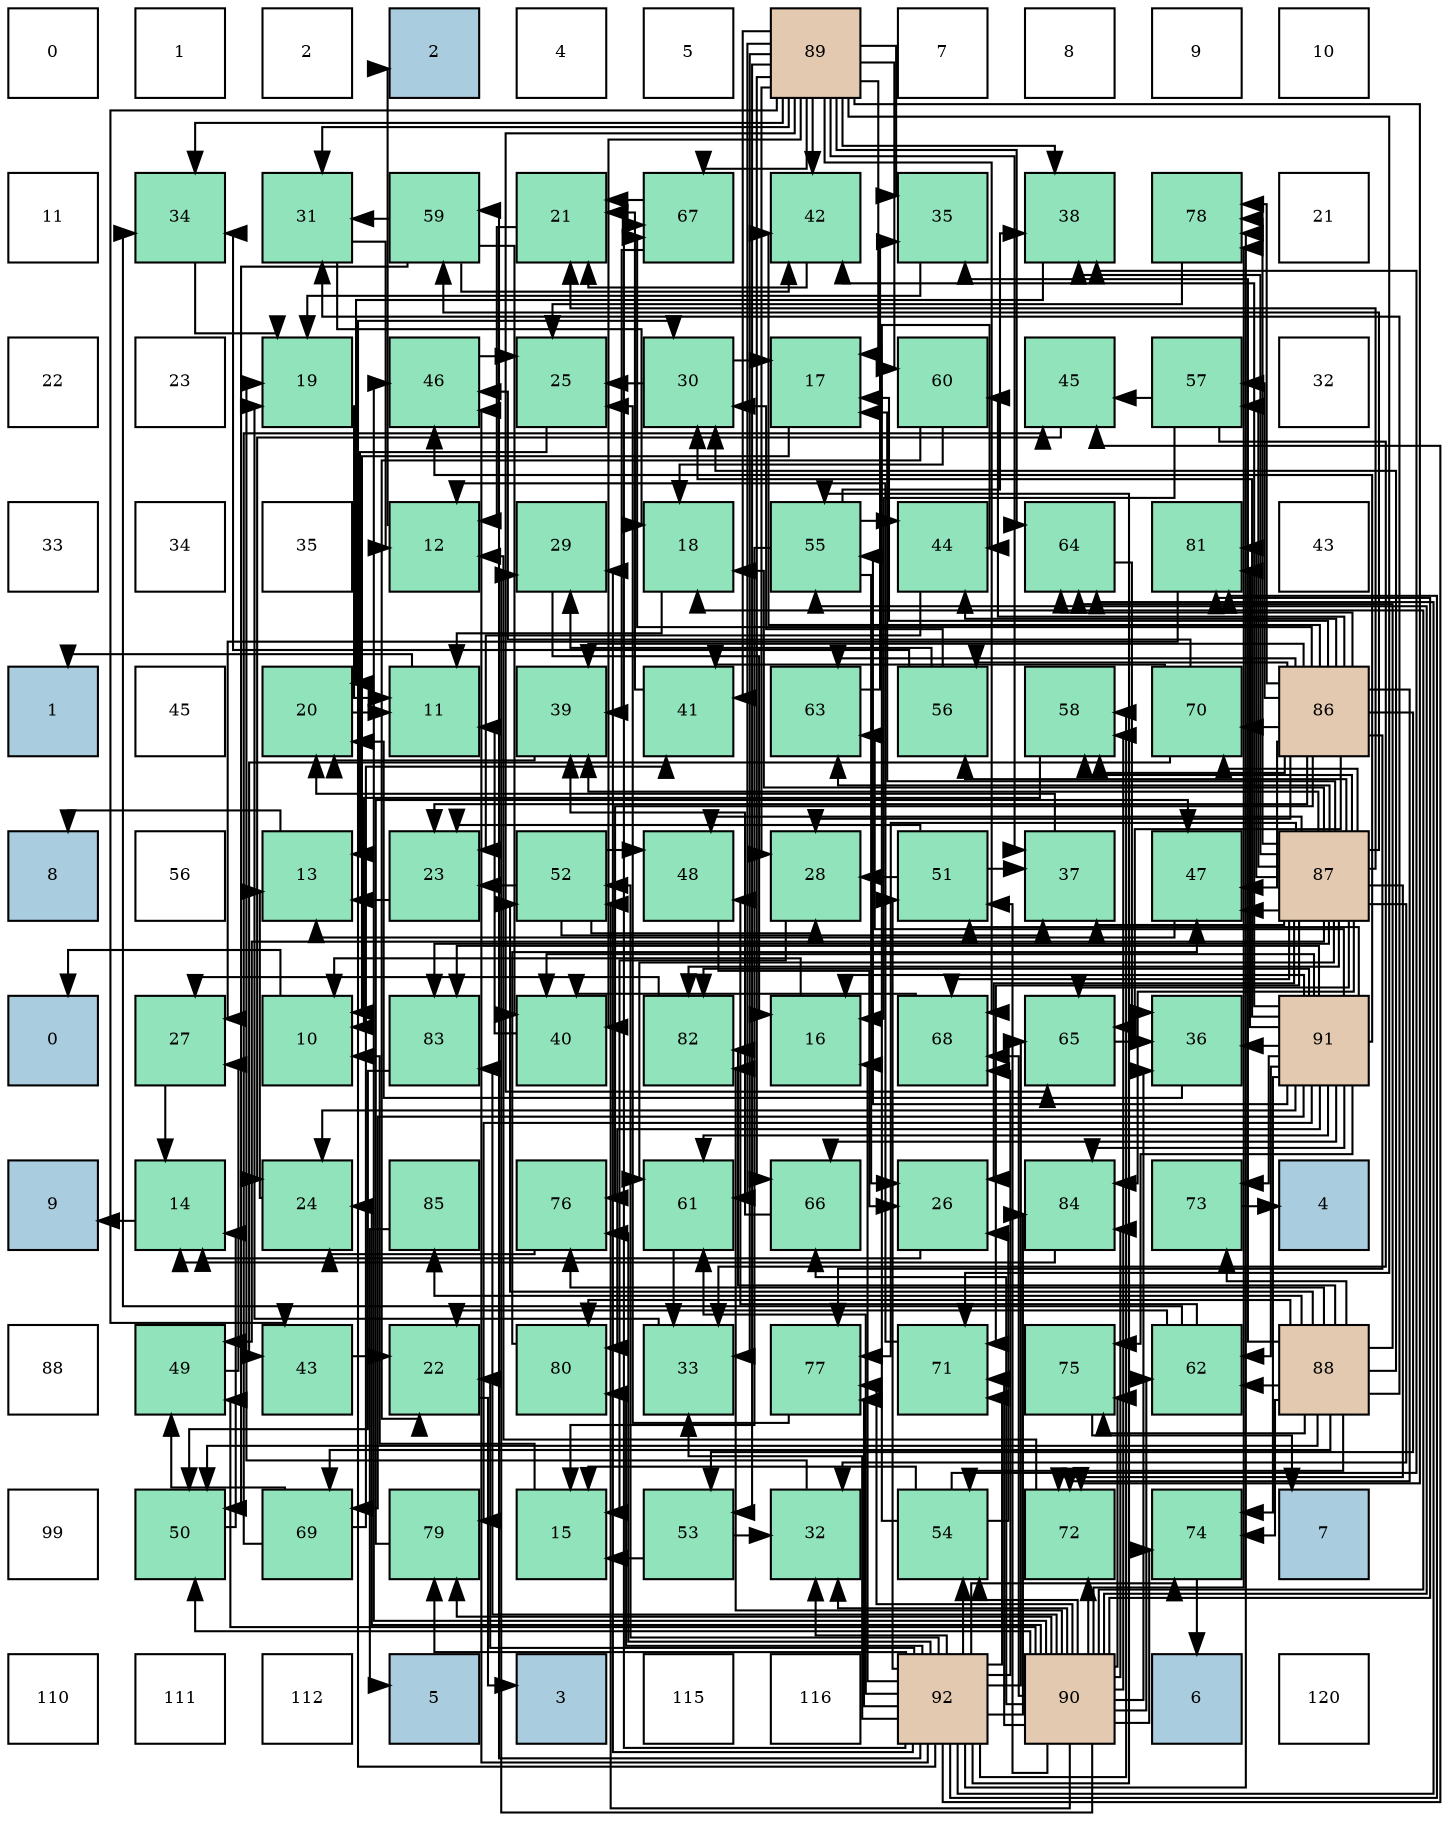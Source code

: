 digraph layout{
 rankdir=TB;
 splines=ortho;
 node [style=filled shape=square fixedsize=true width=0.6];
0[label="0", fontsize=8, fillcolor="#ffffff"];
1[label="1", fontsize=8, fillcolor="#ffffff"];
2[label="2", fontsize=8, fillcolor="#ffffff"];
3[label="2", fontsize=8, fillcolor="#a9ccde"];
4[label="4", fontsize=8, fillcolor="#ffffff"];
5[label="5", fontsize=8, fillcolor="#ffffff"];
6[label="89", fontsize=8, fillcolor="#e3c9af"];
7[label="7", fontsize=8, fillcolor="#ffffff"];
8[label="8", fontsize=8, fillcolor="#ffffff"];
9[label="9", fontsize=8, fillcolor="#ffffff"];
10[label="10", fontsize=8, fillcolor="#ffffff"];
11[label="11", fontsize=8, fillcolor="#ffffff"];
12[label="34", fontsize=8, fillcolor="#91e3bb"];
13[label="31", fontsize=8, fillcolor="#91e3bb"];
14[label="59", fontsize=8, fillcolor="#91e3bb"];
15[label="21", fontsize=8, fillcolor="#91e3bb"];
16[label="67", fontsize=8, fillcolor="#91e3bb"];
17[label="42", fontsize=8, fillcolor="#91e3bb"];
18[label="35", fontsize=8, fillcolor="#91e3bb"];
19[label="38", fontsize=8, fillcolor="#91e3bb"];
20[label="78", fontsize=8, fillcolor="#91e3bb"];
21[label="21", fontsize=8, fillcolor="#ffffff"];
22[label="22", fontsize=8, fillcolor="#ffffff"];
23[label="23", fontsize=8, fillcolor="#ffffff"];
24[label="19", fontsize=8, fillcolor="#91e3bb"];
25[label="46", fontsize=8, fillcolor="#91e3bb"];
26[label="25", fontsize=8, fillcolor="#91e3bb"];
27[label="30", fontsize=8, fillcolor="#91e3bb"];
28[label="17", fontsize=8, fillcolor="#91e3bb"];
29[label="60", fontsize=8, fillcolor="#91e3bb"];
30[label="45", fontsize=8, fillcolor="#91e3bb"];
31[label="57", fontsize=8, fillcolor="#91e3bb"];
32[label="32", fontsize=8, fillcolor="#ffffff"];
33[label="33", fontsize=8, fillcolor="#ffffff"];
34[label="34", fontsize=8, fillcolor="#ffffff"];
35[label="35", fontsize=8, fillcolor="#ffffff"];
36[label="12", fontsize=8, fillcolor="#91e3bb"];
37[label="29", fontsize=8, fillcolor="#91e3bb"];
38[label="18", fontsize=8, fillcolor="#91e3bb"];
39[label="55", fontsize=8, fillcolor="#91e3bb"];
40[label="44", fontsize=8, fillcolor="#91e3bb"];
41[label="64", fontsize=8, fillcolor="#91e3bb"];
42[label="81", fontsize=8, fillcolor="#91e3bb"];
43[label="43", fontsize=8, fillcolor="#ffffff"];
44[label="1", fontsize=8, fillcolor="#a9ccde"];
45[label="45", fontsize=8, fillcolor="#ffffff"];
46[label="20", fontsize=8, fillcolor="#91e3bb"];
47[label="11", fontsize=8, fillcolor="#91e3bb"];
48[label="39", fontsize=8, fillcolor="#91e3bb"];
49[label="41", fontsize=8, fillcolor="#91e3bb"];
50[label="63", fontsize=8, fillcolor="#91e3bb"];
51[label="56", fontsize=8, fillcolor="#91e3bb"];
52[label="58", fontsize=8, fillcolor="#91e3bb"];
53[label="70", fontsize=8, fillcolor="#91e3bb"];
54[label="86", fontsize=8, fillcolor="#e3c9af"];
55[label="8", fontsize=8, fillcolor="#a9ccde"];
56[label="56", fontsize=8, fillcolor="#ffffff"];
57[label="13", fontsize=8, fillcolor="#91e3bb"];
58[label="23", fontsize=8, fillcolor="#91e3bb"];
59[label="52", fontsize=8, fillcolor="#91e3bb"];
60[label="48", fontsize=8, fillcolor="#91e3bb"];
61[label="28", fontsize=8, fillcolor="#91e3bb"];
62[label="51", fontsize=8, fillcolor="#91e3bb"];
63[label="37", fontsize=8, fillcolor="#91e3bb"];
64[label="47", fontsize=8, fillcolor="#91e3bb"];
65[label="87", fontsize=8, fillcolor="#e3c9af"];
66[label="0", fontsize=8, fillcolor="#a9ccde"];
67[label="27", fontsize=8, fillcolor="#91e3bb"];
68[label="10", fontsize=8, fillcolor="#91e3bb"];
69[label="83", fontsize=8, fillcolor="#91e3bb"];
70[label="40", fontsize=8, fillcolor="#91e3bb"];
71[label="82", fontsize=8, fillcolor="#91e3bb"];
72[label="16", fontsize=8, fillcolor="#91e3bb"];
73[label="68", fontsize=8, fillcolor="#91e3bb"];
74[label="65", fontsize=8, fillcolor="#91e3bb"];
75[label="36", fontsize=8, fillcolor="#91e3bb"];
76[label="91", fontsize=8, fillcolor="#e3c9af"];
77[label="9", fontsize=8, fillcolor="#a9ccde"];
78[label="14", fontsize=8, fillcolor="#91e3bb"];
79[label="24", fontsize=8, fillcolor="#91e3bb"];
80[label="85", fontsize=8, fillcolor="#91e3bb"];
81[label="76", fontsize=8, fillcolor="#91e3bb"];
82[label="61", fontsize=8, fillcolor="#91e3bb"];
83[label="66", fontsize=8, fillcolor="#91e3bb"];
84[label="26", fontsize=8, fillcolor="#91e3bb"];
85[label="84", fontsize=8, fillcolor="#91e3bb"];
86[label="73", fontsize=8, fillcolor="#91e3bb"];
87[label="4", fontsize=8, fillcolor="#a9ccde"];
88[label="88", fontsize=8, fillcolor="#ffffff"];
89[label="49", fontsize=8, fillcolor="#91e3bb"];
90[label="43", fontsize=8, fillcolor="#91e3bb"];
91[label="22", fontsize=8, fillcolor="#91e3bb"];
92[label="80", fontsize=8, fillcolor="#91e3bb"];
93[label="33", fontsize=8, fillcolor="#91e3bb"];
94[label="77", fontsize=8, fillcolor="#91e3bb"];
95[label="71", fontsize=8, fillcolor="#91e3bb"];
96[label="75", fontsize=8, fillcolor="#91e3bb"];
97[label="62", fontsize=8, fillcolor="#91e3bb"];
98[label="88", fontsize=8, fillcolor="#e3c9af"];
99[label="99", fontsize=8, fillcolor="#ffffff"];
100[label="50", fontsize=8, fillcolor="#91e3bb"];
101[label="69", fontsize=8, fillcolor="#91e3bb"];
102[label="79", fontsize=8, fillcolor="#91e3bb"];
103[label="15", fontsize=8, fillcolor="#91e3bb"];
104[label="53", fontsize=8, fillcolor="#91e3bb"];
105[label="32", fontsize=8, fillcolor="#91e3bb"];
106[label="54", fontsize=8, fillcolor="#91e3bb"];
107[label="72", fontsize=8, fillcolor="#91e3bb"];
108[label="74", fontsize=8, fillcolor="#91e3bb"];
109[label="7", fontsize=8, fillcolor="#a9ccde"];
110[label="110", fontsize=8, fillcolor="#ffffff"];
111[label="111", fontsize=8, fillcolor="#ffffff"];
112[label="112", fontsize=8, fillcolor="#ffffff"];
113[label="5", fontsize=8, fillcolor="#a9ccde"];
114[label="3", fontsize=8, fillcolor="#a9ccde"];
115[label="115", fontsize=8, fillcolor="#ffffff"];
116[label="116", fontsize=8, fillcolor="#ffffff"];
117[label="92", fontsize=8, fillcolor="#e3c9af"];
118[label="90", fontsize=8, fillcolor="#e3c9af"];
119[label="6", fontsize=8, fillcolor="#a9ccde"];
120[label="120", fontsize=8, fillcolor="#ffffff"];
edge [constraint=false, style=vis];68 -> 66;
47 -> 44;
36 -> 3;
57 -> 55;
78 -> 77;
103 -> 68;
72 -> 68;
28 -> 68;
38 -> 47;
24 -> 47;
46 -> 47;
15 -> 36;
91 -> 114;
58 -> 57;
79 -> 57;
26 -> 57;
84 -> 78;
67 -> 78;
61 -> 103;
37 -> 72;
27 -> 28;
27 -> 26;
13 -> 36;
13 -> 38;
105 -> 24;
93 -> 24;
12 -> 24;
18 -> 24;
75 -> 46;
63 -> 46;
19 -> 46;
48 -> 46;
70 -> 47;
49 -> 15;
17 -> 15;
90 -> 91;
40 -> 58;
30 -> 79;
25 -> 26;
64 -> 57;
60 -> 84;
89 -> 67;
100 -> 78;
62 -> 58;
62 -> 61;
62 -> 63;
59 -> 58;
59 -> 61;
59 -> 63;
59 -> 60;
104 -> 103;
104 -> 105;
106 -> 103;
106 -> 84;
106 -> 19;
106 -> 40;
39 -> 103;
39 -> 84;
39 -> 19;
39 -> 40;
51 -> 37;
51 -> 27;
51 -> 12;
31 -> 72;
31 -> 93;
31 -> 30;
52 -> 68;
14 -> 13;
14 -> 70;
14 -> 17;
14 -> 100;
29 -> 38;
29 -> 91;
82 -> 93;
97 -> 91;
97 -> 12;
97 -> 60;
50 -> 18;
41 -> 75;
74 -> 75;
83 -> 48;
16 -> 15;
16 -> 48;
73 -> 70;
101 -> 49;
101 -> 30;
101 -> 89;
53 -> 49;
53 -> 90;
53 -> 25;
95 -> 36;
107 -> 36;
86 -> 87;
108 -> 119;
96 -> 109;
81 -> 79;
94 -> 26;
20 -> 26;
102 -> 64;
92 -> 64;
42 -> 67;
71 -> 67;
69 -> 100;
85 -> 78;
80 -> 113;
54 -> 28;
54 -> 58;
54 -> 61;
54 -> 48;
54 -> 17;
54 -> 40;
54 -> 64;
54 -> 104;
54 -> 51;
54 -> 31;
54 -> 52;
54 -> 29;
54 -> 50;
54 -> 41;
54 -> 74;
54 -> 16;
54 -> 53;
54 -> 107;
54 -> 81;
54 -> 94;
54 -> 20;
65 -> 28;
65 -> 38;
65 -> 15;
65 -> 84;
65 -> 105;
65 -> 63;
65 -> 19;
65 -> 48;
65 -> 64;
65 -> 60;
65 -> 89;
65 -> 51;
65 -> 31;
65 -> 52;
65 -> 14;
65 -> 82;
65 -> 50;
65 -> 74;
65 -> 73;
65 -> 53;
65 -> 95;
65 -> 107;
65 -> 94;
65 -> 20;
65 -> 42;
65 -> 71;
65 -> 69;
65 -> 85;
98 -> 27;
98 -> 13;
98 -> 18;
98 -> 100;
98 -> 59;
98 -> 106;
98 -> 97;
98 -> 41;
98 -> 101;
98 -> 86;
98 -> 108;
98 -> 96;
98 -> 81;
98 -> 92;
98 -> 71;
98 -> 80;
6 -> 28;
6 -> 61;
6 -> 13;
6 -> 93;
6 -> 12;
6 -> 18;
6 -> 63;
6 -> 19;
6 -> 70;
6 -> 49;
6 -> 17;
6 -> 90;
6 -> 104;
6 -> 29;
6 -> 82;
6 -> 41;
6 -> 74;
6 -> 83;
6 -> 16;
6 -> 73;
6 -> 95;
6 -> 107;
118 -> 38;
118 -> 79;
118 -> 37;
118 -> 105;
118 -> 75;
118 -> 25;
118 -> 89;
118 -> 100;
118 -> 62;
118 -> 59;
118 -> 106;
118 -> 39;
118 -> 52;
118 -> 97;
118 -> 83;
118 -> 73;
118 -> 95;
118 -> 107;
118 -> 108;
118 -> 96;
118 -> 94;
118 -> 20;
118 -> 102;
118 -> 42;
118 -> 71;
118 -> 69;
118 -> 85;
76 -> 72;
76 -> 79;
76 -> 27;
76 -> 75;
76 -> 70;
76 -> 17;
76 -> 25;
76 -> 62;
76 -> 39;
76 -> 82;
76 -> 97;
76 -> 50;
76 -> 83;
76 -> 101;
76 -> 86;
76 -> 108;
76 -> 96;
76 -> 102;
76 -> 92;
76 -> 42;
76 -> 71;
76 -> 69;
76 -> 85;
117 -> 72;
117 -> 91;
117 -> 37;
117 -> 27;
117 -> 105;
117 -> 93;
117 -> 30;
117 -> 25;
117 -> 62;
117 -> 59;
117 -> 106;
117 -> 39;
117 -> 52;
117 -> 14;
117 -> 82;
117 -> 41;
117 -> 74;
117 -> 16;
117 -> 73;
117 -> 95;
117 -> 108;
117 -> 81;
117 -> 94;
117 -> 20;
117 -> 102;
117 -> 92;
117 -> 42;
117 -> 85;
edge [constraint=true, style=invis];
0 -> 11 -> 22 -> 33 -> 44 -> 55 -> 66 -> 77 -> 88 -> 99 -> 110;
1 -> 12 -> 23 -> 34 -> 45 -> 56 -> 67 -> 78 -> 89 -> 100 -> 111;
2 -> 13 -> 24 -> 35 -> 46 -> 57 -> 68 -> 79 -> 90 -> 101 -> 112;
3 -> 14 -> 25 -> 36 -> 47 -> 58 -> 69 -> 80 -> 91 -> 102 -> 113;
4 -> 15 -> 26 -> 37 -> 48 -> 59 -> 70 -> 81 -> 92 -> 103 -> 114;
5 -> 16 -> 27 -> 38 -> 49 -> 60 -> 71 -> 82 -> 93 -> 104 -> 115;
6 -> 17 -> 28 -> 39 -> 50 -> 61 -> 72 -> 83 -> 94 -> 105 -> 116;
7 -> 18 -> 29 -> 40 -> 51 -> 62 -> 73 -> 84 -> 95 -> 106 -> 117;
8 -> 19 -> 30 -> 41 -> 52 -> 63 -> 74 -> 85 -> 96 -> 107 -> 118;
9 -> 20 -> 31 -> 42 -> 53 -> 64 -> 75 -> 86 -> 97 -> 108 -> 119;
10 -> 21 -> 32 -> 43 -> 54 -> 65 -> 76 -> 87 -> 98 -> 109 -> 120;
rank = same {0 -> 1 -> 2 -> 3 -> 4 -> 5 -> 6 -> 7 -> 8 -> 9 -> 10};
rank = same {11 -> 12 -> 13 -> 14 -> 15 -> 16 -> 17 -> 18 -> 19 -> 20 -> 21};
rank = same {22 -> 23 -> 24 -> 25 -> 26 -> 27 -> 28 -> 29 -> 30 -> 31 -> 32};
rank = same {33 -> 34 -> 35 -> 36 -> 37 -> 38 -> 39 -> 40 -> 41 -> 42 -> 43};
rank = same {44 -> 45 -> 46 -> 47 -> 48 -> 49 -> 50 -> 51 -> 52 -> 53 -> 54};
rank = same {55 -> 56 -> 57 -> 58 -> 59 -> 60 -> 61 -> 62 -> 63 -> 64 -> 65};
rank = same {66 -> 67 -> 68 -> 69 -> 70 -> 71 -> 72 -> 73 -> 74 -> 75 -> 76};
rank = same {77 -> 78 -> 79 -> 80 -> 81 -> 82 -> 83 -> 84 -> 85 -> 86 -> 87};
rank = same {88 -> 89 -> 90 -> 91 -> 92 -> 93 -> 94 -> 95 -> 96 -> 97 -> 98};
rank = same {99 -> 100 -> 101 -> 102 -> 103 -> 104 -> 105 -> 106 -> 107 -> 108 -> 109};
rank = same {110 -> 111 -> 112 -> 113 -> 114 -> 115 -> 116 -> 117 -> 118 -> 119 -> 120};
}